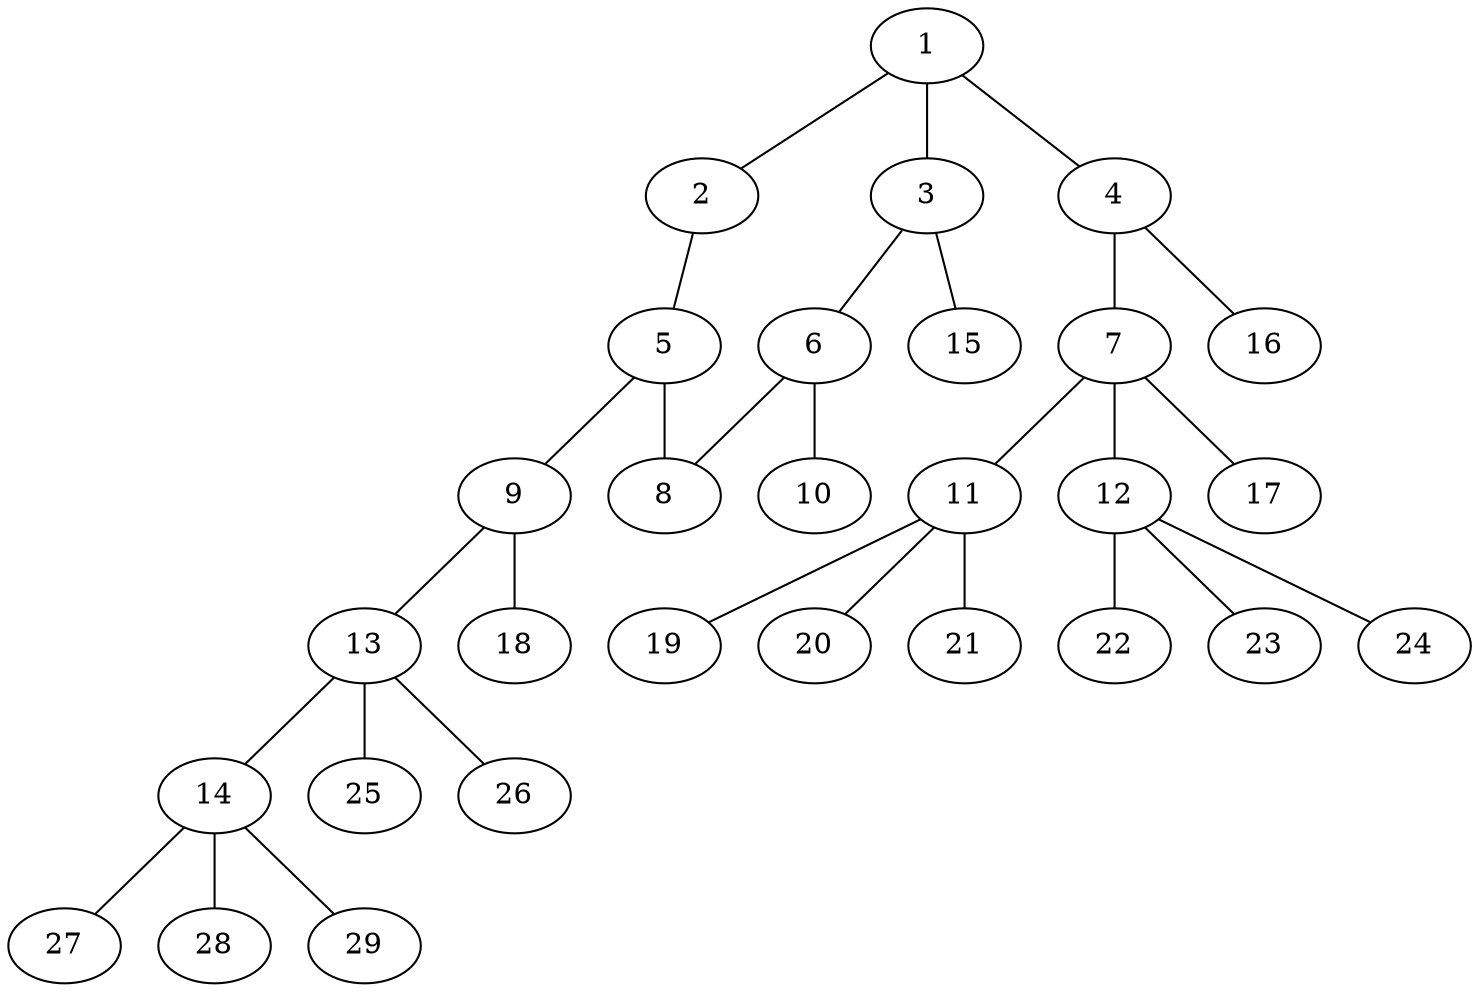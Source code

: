 graph molecule_4212 {
	1	 [chem=C];
	2	 [chem=N];
	1 -- 2	 [valence=2];
	3	 [chem=N];
	1 -- 3	 [valence=1];
	4	 [chem=N];
	1 -- 4	 [valence=1];
	5	 [chem=C];
	2 -- 5	 [valence=1];
	6	 [chem=C];
	3 -- 6	 [valence=1];
	15	 [chem=H];
	3 -- 15	 [valence=1];
	7	 [chem=C];
	4 -- 7	 [valence=1];
	16	 [chem=H];
	4 -- 16	 [valence=1];
	8	 [chem=N];
	5 -- 8	 [valence=2];
	9	 [chem=N];
	5 -- 9	 [valence=1];
	6 -- 8	 [valence=1];
	10	 [chem=O];
	6 -- 10	 [valence=2];
	11	 [chem=C];
	7 -- 11	 [valence=1];
	12	 [chem=C];
	7 -- 12	 [valence=1];
	17	 [chem=H];
	7 -- 17	 [valence=1];
	13	 [chem=C];
	9 -- 13	 [valence=1];
	18	 [chem=H];
	9 -- 18	 [valence=1];
	19	 [chem=H];
	11 -- 19	 [valence=1];
	20	 [chem=H];
	11 -- 20	 [valence=1];
	21	 [chem=H];
	11 -- 21	 [valence=1];
	22	 [chem=H];
	12 -- 22	 [valence=1];
	23	 [chem=H];
	12 -- 23	 [valence=1];
	24	 [chem=H];
	12 -- 24	 [valence=1];
	14	 [chem=C];
	13 -- 14	 [valence=1];
	25	 [chem=H];
	13 -- 25	 [valence=1];
	26	 [chem=H];
	13 -- 26	 [valence=1];
	27	 [chem=H];
	14 -- 27	 [valence=1];
	28	 [chem=H];
	14 -- 28	 [valence=1];
	29	 [chem=H];
	14 -- 29	 [valence=1];
}
